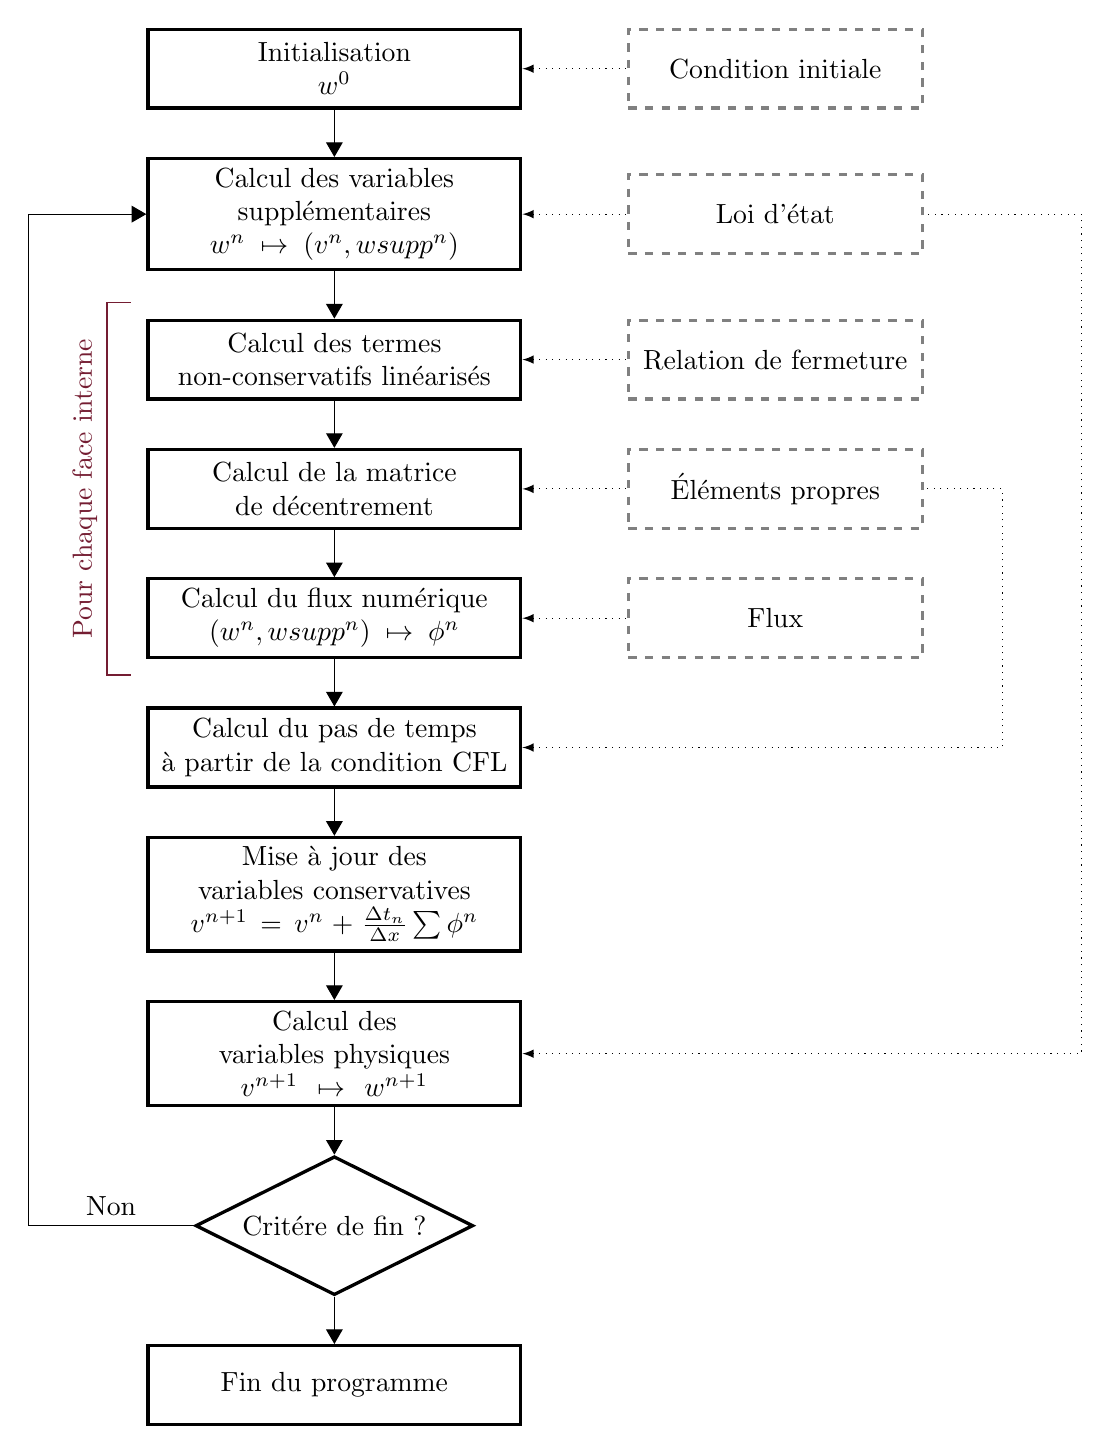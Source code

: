 \definecolor{bordeaux}{rgb}{0.455, 0.114, 0.196} % Pantone 209

\usetikzlibrary{calc, arrows, chains, shapes.geometric}

\tikzset{
  >=triangle 60,
  start chain=going below,
  node distance=6mm and 5cm,
  every join/.style={puis},
  base/.style={
    on chain, on grid,
    align=center,
    minimum height=1cm, 
  },
  process/.style={base,
    rectangle, 
    draw=black, very thick,
    text width=4.5cm, 
  }, 
  decision/.style={base,
    diamond,
    draw=black, very thick,
    aspect=2,
  }, 
  io/.style={base,
    rectangle, 
    draw=gray, very thick, dashed,
    text width=3.5cm, 
  }, 
  puis/.style={->, draw},
  avec/.style={latex-, draw, dotted},
}

\node[process] (init) {Initialisation\\$w^0$};
\begin{scope}[start branch=ci]
  \node[io, right of=init, join=by avec] {Condition initiale};
\end{scope}

% \node[process, join] (AMR) {Si AMR :\\mise à jour du maillage};
% \begin{scope}[start branch=AMR_criterion]
% 	\node[io, right of=AMR, join=by avec] {Critère de raffinement};
% \end{scope}

\node[process, join] (wsupp) {Calcul des variables supplémentaires\\$w^n \mapsto (v^n, wsupp^n)$};
\begin{scope}[start branch=EOS]
  \node[io, right of=wsupp, join=by avec] (EOS) {Loi d'état};
\end{scope}

% \node[process, join] (MUSCL) {Si MUSCL :\\extrapolation des variables};

\node[process, join] (nc) {Calcul des termes\\non-conservatifs linéarisés};
\begin{scope}[start branch=nc]
  \node[io, right of=nc, join=by avec] {Relation de fermeture};
\end{scope}

\node[process, join] (signe) {Calcul de la matrice de décentrement};
\begin{scope}[start branch=eigen]
  \node[io, right of=signe, join=by avec] (eigen) {Éléments propres};
\end{scope}

\node[process, join] (flux) {Calcul du flux numérique\\$(w^n, wsupp^n) \mapsto \phi^n$};
\begin{scope}[start branch=fluxes]
  \node[io, right of=flux, join=by avec] {Flux};
\end{scope}

\draw[bordeaux]
  % let \p1=(MUSCL.north west), \p2=(flux.south west) in
  let \p1=(nc.north west), \p2=(flux.south west) in
  (\x1-0.2cm, \y1+0.2cm) --  (\x1-0.5cm, \y1+0.2cm) --
  node[above, rotate=90] {Pour chaque face interne}
  (\x2-0.5cm, \y2-0.2cm) -- (\x2-0.2cm, \y2-0.2cm);

\node[process, join] (cfl) {Calcul du pas de temps\\à partir de la condition CFL};
\draw[avec]
  let \p1=(cfl.east), \p2=(eigen.east) in
  (\x1, \y1) --  (\x2+1cm, \y1) -- (\x2+1cm, \y2) -- (\x2, \y2);

\node[process, join] (vnp1) {Mise à jour des\\variables conservatives\\$v^{n+1} = v^n + \frac{\Delta t_n}{\Delta x} \sum \phi^n$};

\node[process, join] (invertEOS) {Calcul des\\variables physiques\\$v^{n+1} \mapsto w^{n+1} $};
\draw[avec]
  let \p1=(invertEOS.east), \p2=(EOS.east) in
  (\x1, \y1) --  (\x2+2cm, \y1) -- (\x2+2cm, \y2) -- (\x2, \y2);

% \node[process, join] (sauvegarde) {Enregistrement des données};

\node[decision, join] (testfin) {Critére de fin ?};

\draw[puis]
  % let \p1=(testfin.west), \p2=(AMR.west) in
  let \p1=(testfin.west), \p2=(wsupp.west) in
  (\x1, \y1) -- node[above] {Non} 
  (\x2-1.5cm, \y1) -- (\x2-1.5cm, \y2) -- (\x2, \y2);

\node[process, join] (fin) {Fin du programme};
